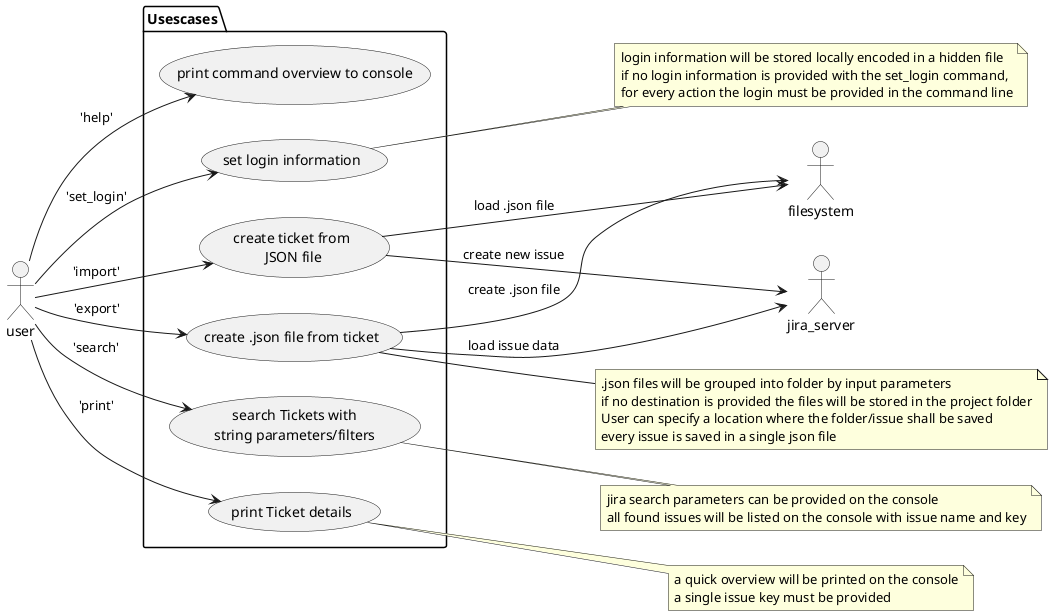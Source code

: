 @startuml pyJiraCLi_useCase
left to right direction

actor user as user
actor jira_server as server
actor filesystem as fs

package Usescases{
usecase UC_help as "print command overview to console"
usecase UC_login as "set login information"
usecase UC_import as "create ticket from\n JSON file"
usecase UC_export as "create .json file from ticket"
usecase UC_search as "search Tickets with\nstring parameters/filters"
usecase UC_details as "print Ticket details"
}

note ".json files will be grouped into folder by input parameters\nif no destination is provided the files will be stored in the project folder\nUser can specify a location where the folder/issue shall be saved\nevery issue is saved in a single json file" as N_export
note "login information will be stored locally encoded in a hidden file\nif no login information is provided with the set_login command,\nfor every action the login must be provided in the command line" as N_login
note "jira search parameters can be provided on the console\nall found issues will be listed on the console with issue name and key" as N_search
note "a quick overview will be printed on the console\na single issue key must be provided" as N_details

user --> UC_help : 'help'
user --> UC_login : 'set_login'
user --> UC_import : 'import'
user --> UC_search : 'search'
user --> UC_export : 'export'
user --> UC_details : 'print'

UC_export --> server : load issue data
UC_export --> fs : create .json file 

UC_import --> server : create new issue
UC_import --> fs : load .json file

UC_export -- N_export
UC_login -- N_login
UC_search -- N_search
UC_details -- N_details
@enduml